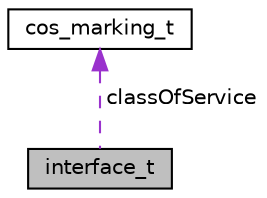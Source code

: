digraph "interface_t"
{
 // LATEX_PDF_SIZE
  bgcolor="transparent";
  edge [fontname="Helvetica",fontsize="10",labelfontname="Helvetica",labelfontsize="10"];
  node [fontname="Helvetica",fontsize="10",shape=record];
  Node1 [label="interface_t",height=0.2,width=0.4,color="black", fillcolor="grey75", style="filled", fontcolor="black",tooltip=" "];
  Node2 -> Node1 [dir="back",color="darkorchid3",fontsize="10",style="dashed",label=" classOfService" ,fontname="Helvetica"];
  Node2 [label="cos_marking_t",height=0.2,width=0.4,color="black",URL="$EvenstarInterfaces_8h.html#structcos__marking__t",tooltip=" "];
}
